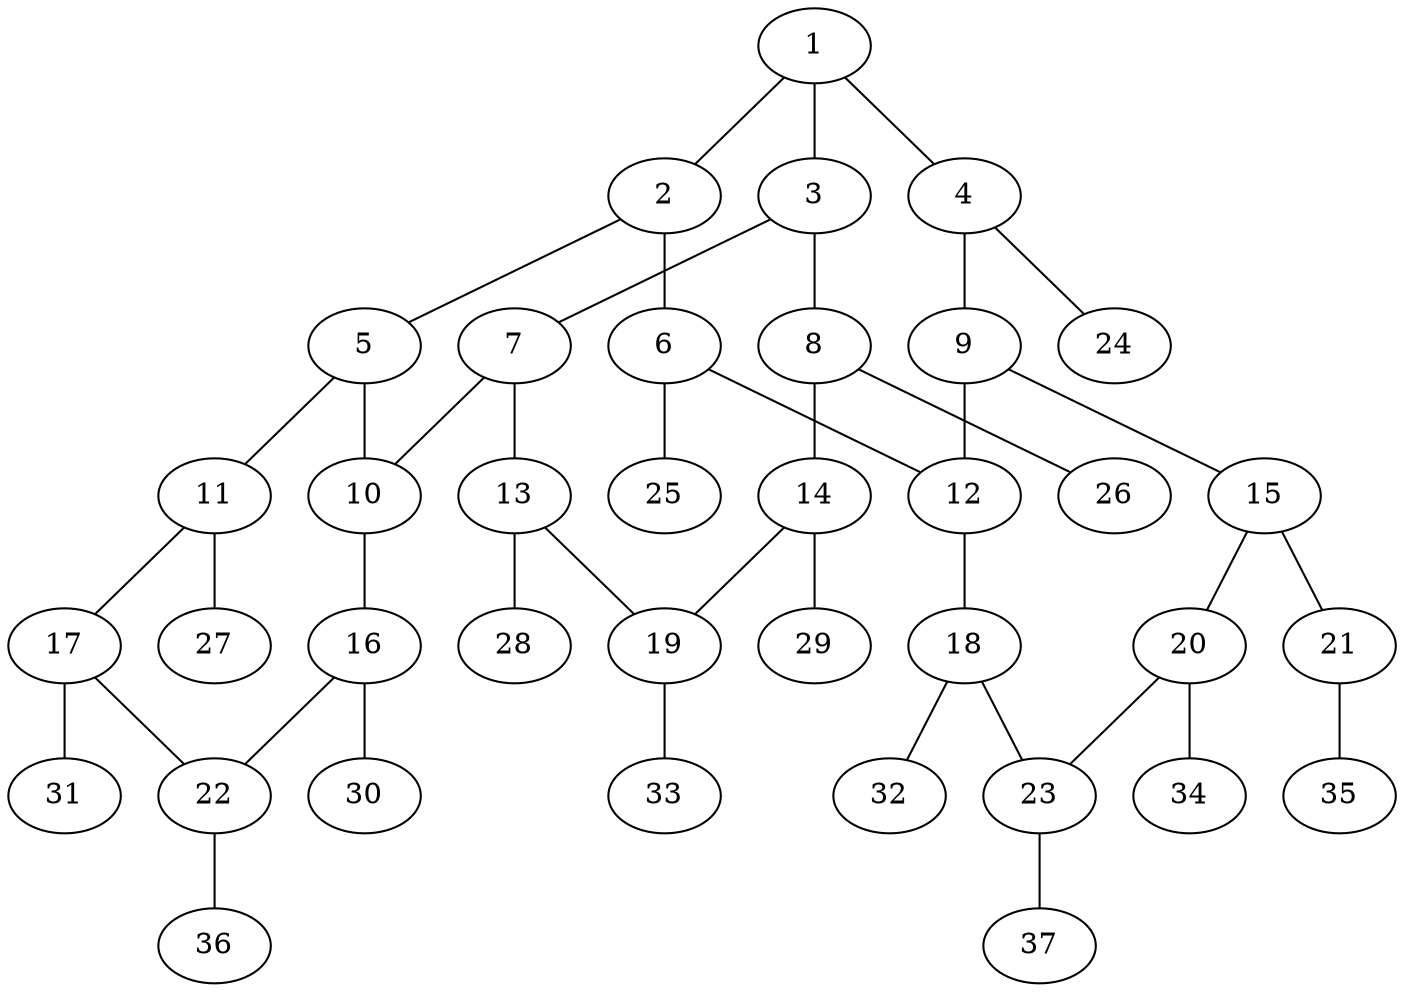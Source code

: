 graph molecule_1841 {
	1	 [chem=C];
	2	 [chem=C];
	1 -- 2	 [valence=1];
	3	 [chem=C];
	1 -- 3	 [valence=1];
	4	 [chem=C];
	1 -- 4	 [valence=2];
	5	 [chem=C];
	2 -- 5	 [valence=1];
	6	 [chem=C];
	2 -- 6	 [valence=2];
	7	 [chem=C];
	3 -- 7	 [valence=2];
	8	 [chem=C];
	3 -- 8	 [valence=1];
	9	 [chem=C];
	4 -- 9	 [valence=1];
	24	 [chem=H];
	4 -- 24	 [valence=1];
	10	 [chem=C];
	5 -- 10	 [valence=2];
	11	 [chem=C];
	5 -- 11	 [valence=1];
	12	 [chem=C];
	6 -- 12	 [valence=1];
	25	 [chem=H];
	6 -- 25	 [valence=1];
	7 -- 10	 [valence=1];
	13	 [chem=C];
	7 -- 13	 [valence=1];
	14	 [chem=C];
	8 -- 14	 [valence=2];
	26	 [chem=H];
	8 -- 26	 [valence=1];
	9 -- 12	 [valence=2];
	15	 [chem=C];
	9 -- 15	 [valence=1];
	16	 [chem=C];
	10 -- 16	 [valence=1];
	17	 [chem=C];
	11 -- 17	 [valence=2];
	27	 [chem=H];
	11 -- 27	 [valence=1];
	18	 [chem=C];
	12 -- 18	 [valence=1];
	19	 [chem=C];
	13 -- 19	 [valence=2];
	28	 [chem=H];
	13 -- 28	 [valence=1];
	14 -- 19	 [valence=1];
	29	 [chem=H];
	14 -- 29	 [valence=1];
	20	 [chem=C];
	15 -- 20	 [valence=2];
	21	 [chem=O];
	15 -- 21	 [valence=1];
	22	 [chem=C];
	16 -- 22	 [valence=2];
	30	 [chem=H];
	16 -- 30	 [valence=1];
	17 -- 22	 [valence=1];
	31	 [chem=H];
	17 -- 31	 [valence=1];
	23	 [chem=C];
	18 -- 23	 [valence=2];
	32	 [chem=H];
	18 -- 32	 [valence=1];
	33	 [chem=H];
	19 -- 33	 [valence=1];
	20 -- 23	 [valence=1];
	34	 [chem=H];
	20 -- 34	 [valence=1];
	35	 [chem=H];
	21 -- 35	 [valence=1];
	36	 [chem=H];
	22 -- 36	 [valence=1];
	37	 [chem=H];
	23 -- 37	 [valence=1];
}
